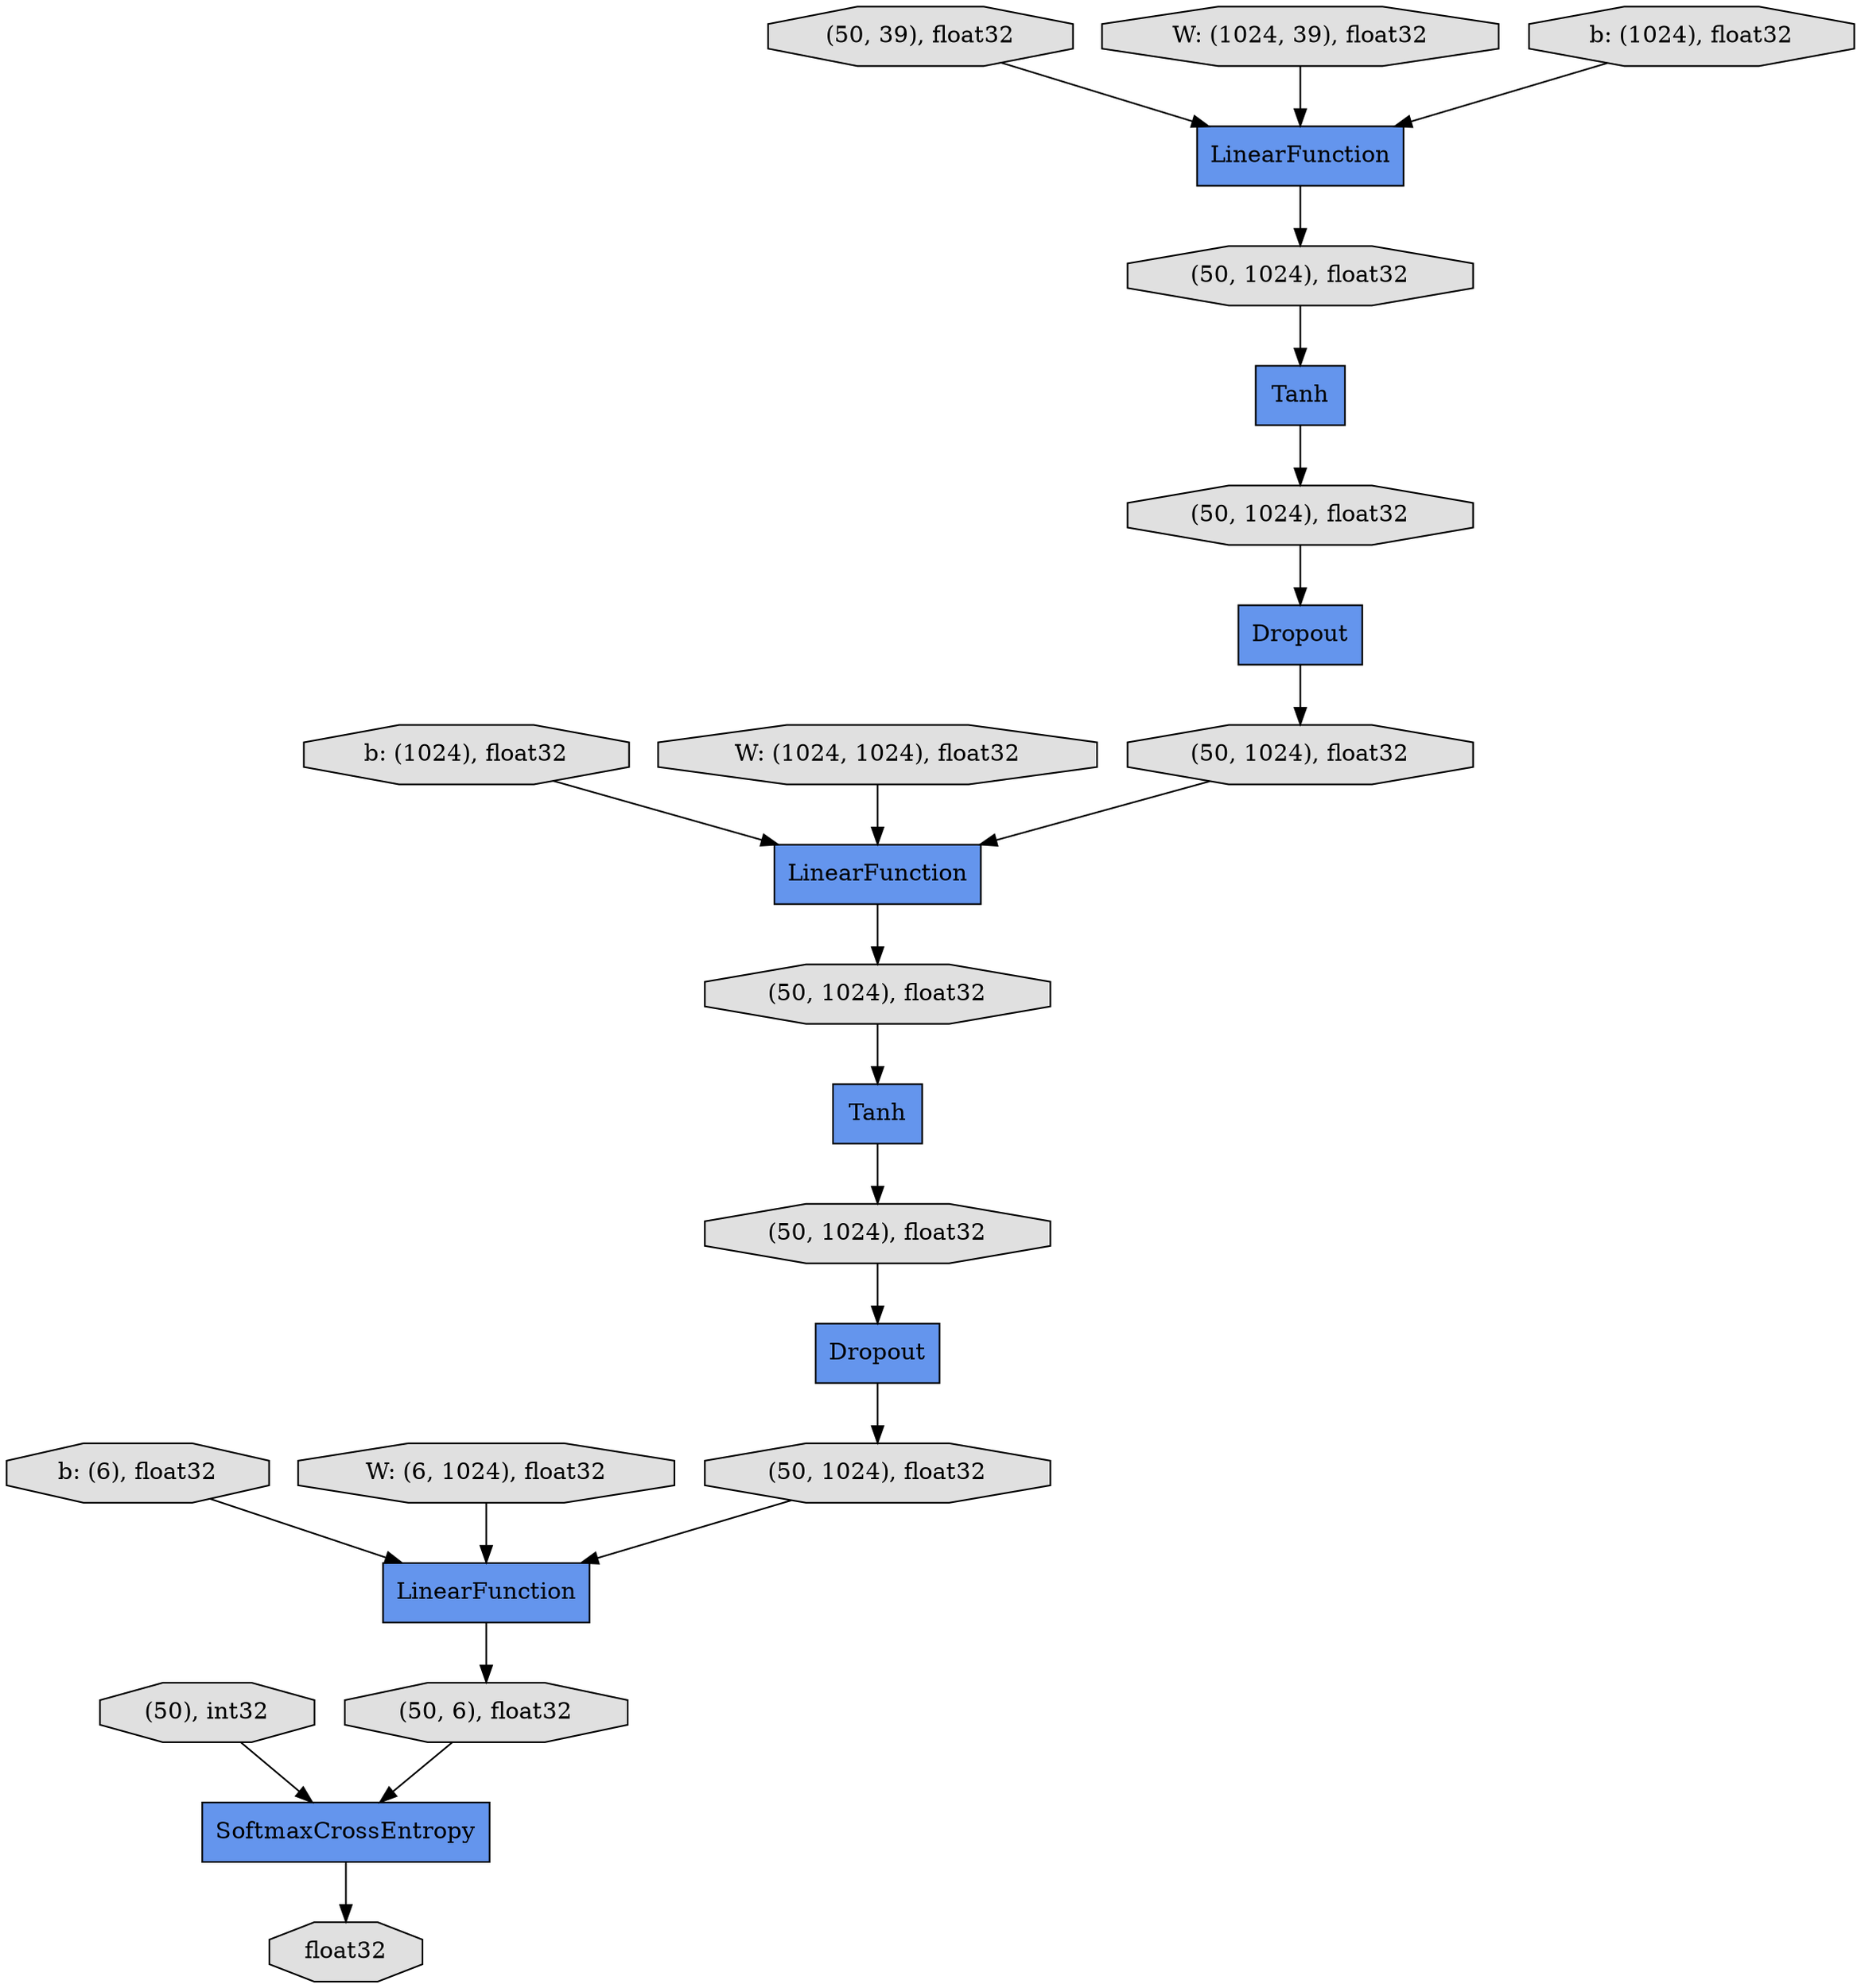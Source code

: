 digraph graphname{rankdir=TB;1943162928 [shape="octagon",style="filled",fillcolor="#E0E0E0",label="(50), int32"];1943191632 [shape="record",style="filled",fillcolor="#6495ED",label="Dropout"];1943191664 [shape="record",style="filled",fillcolor="#6495ED",label="Tanh"];1943163024 [shape="octagon",style="filled",fillcolor="#E0E0E0",label="(50, 6), float32"];1944182960 [shape="octagon",style="filled",fillcolor="#E0E0E0",label="b: (6), float32"];1943163088 [shape="record",style="filled",fillcolor="#6495ED",label="SoftmaxCrossEntropy"];1943163120 [shape="record",style="filled",fillcolor="#6495ED",label="LinearFunction"];1990838576 [shape="octagon",style="filled",fillcolor="#E0E0E0",label="(50, 1024), float32"];1944186256 [shape="octagon",style="filled",fillcolor="#E0E0E0",label="W: (6, 1024), float32"];1943194192 [shape="octagon",style="filled",fillcolor="#E0E0E0",label="(50, 1024), float32"];1944201968 [shape="octagon",style="filled",fillcolor="#E0E0E0",label="b: (1024), float32"];1990689616 [shape="record",style="filled",fillcolor="#6495ED",label="LinearFunction"];1944212336 [shape="octagon",style="filled",fillcolor="#E0E0E0",label="W: (1024, 1024), float32"];1943191600 [shape="octagon",style="filled",fillcolor="#E0E0E0",label="(50, 1024), float32"];1990839312 [shape="octagon",style="filled",fillcolor="#E0E0E0",label="(50, 39), float32"];1990839344 [shape="record",style="filled",fillcolor="#6495ED",label="Dropout"];1943166064 [shape="octagon",style="filled",fillcolor="#E0E0E0",label="float32"];1943194960 [shape="octagon",style="filled",fillcolor="#E0E0E0",label="(50, 1024), float32"];1990868368 [shape="record",style="filled",fillcolor="#6495ED",label="Tanh"];1943193008 [shape="octagon",style="filled",fillcolor="#E0E0E0",label="(50, 1024), float32"];1944230480 [shape="octagon",style="filled",fillcolor="#E0E0E0",label="W: (1024, 39), float32"];1943164592 [shape="octagon",style="filled",fillcolor="#E0E0E0",label="(50, 1024), float32"];1943193296 [shape="record",style="filled",fillcolor="#6495ED",label="LinearFunction"];1944229584 [shape="octagon",style="filled",fillcolor="#E0E0E0",label="b: (1024), float32"];1944201968 -> 1943193296;1943193296 -> 1943191600;1943191664 -> 1943193008;1990839344 -> 1943194960;1944230480 -> 1990689616;1943191600 -> 1943191664;1944186256 -> 1943163120;1990839312 -> 1990689616;1990868368 -> 1943194192;1943163088 -> 1943166064;1944212336 -> 1943193296;1943194960 -> 1943193296;1943194192 -> 1990839344;1943162928 -> 1943163088;1943163120 -> 1943163024;1943164592 -> 1943163120;1944229584 -> 1990689616;1990689616 -> 1990838576;1943163024 -> 1943163088;1943191632 -> 1943164592;1990838576 -> 1990868368;1943193008 -> 1943191632;1944182960 -> 1943163120;}